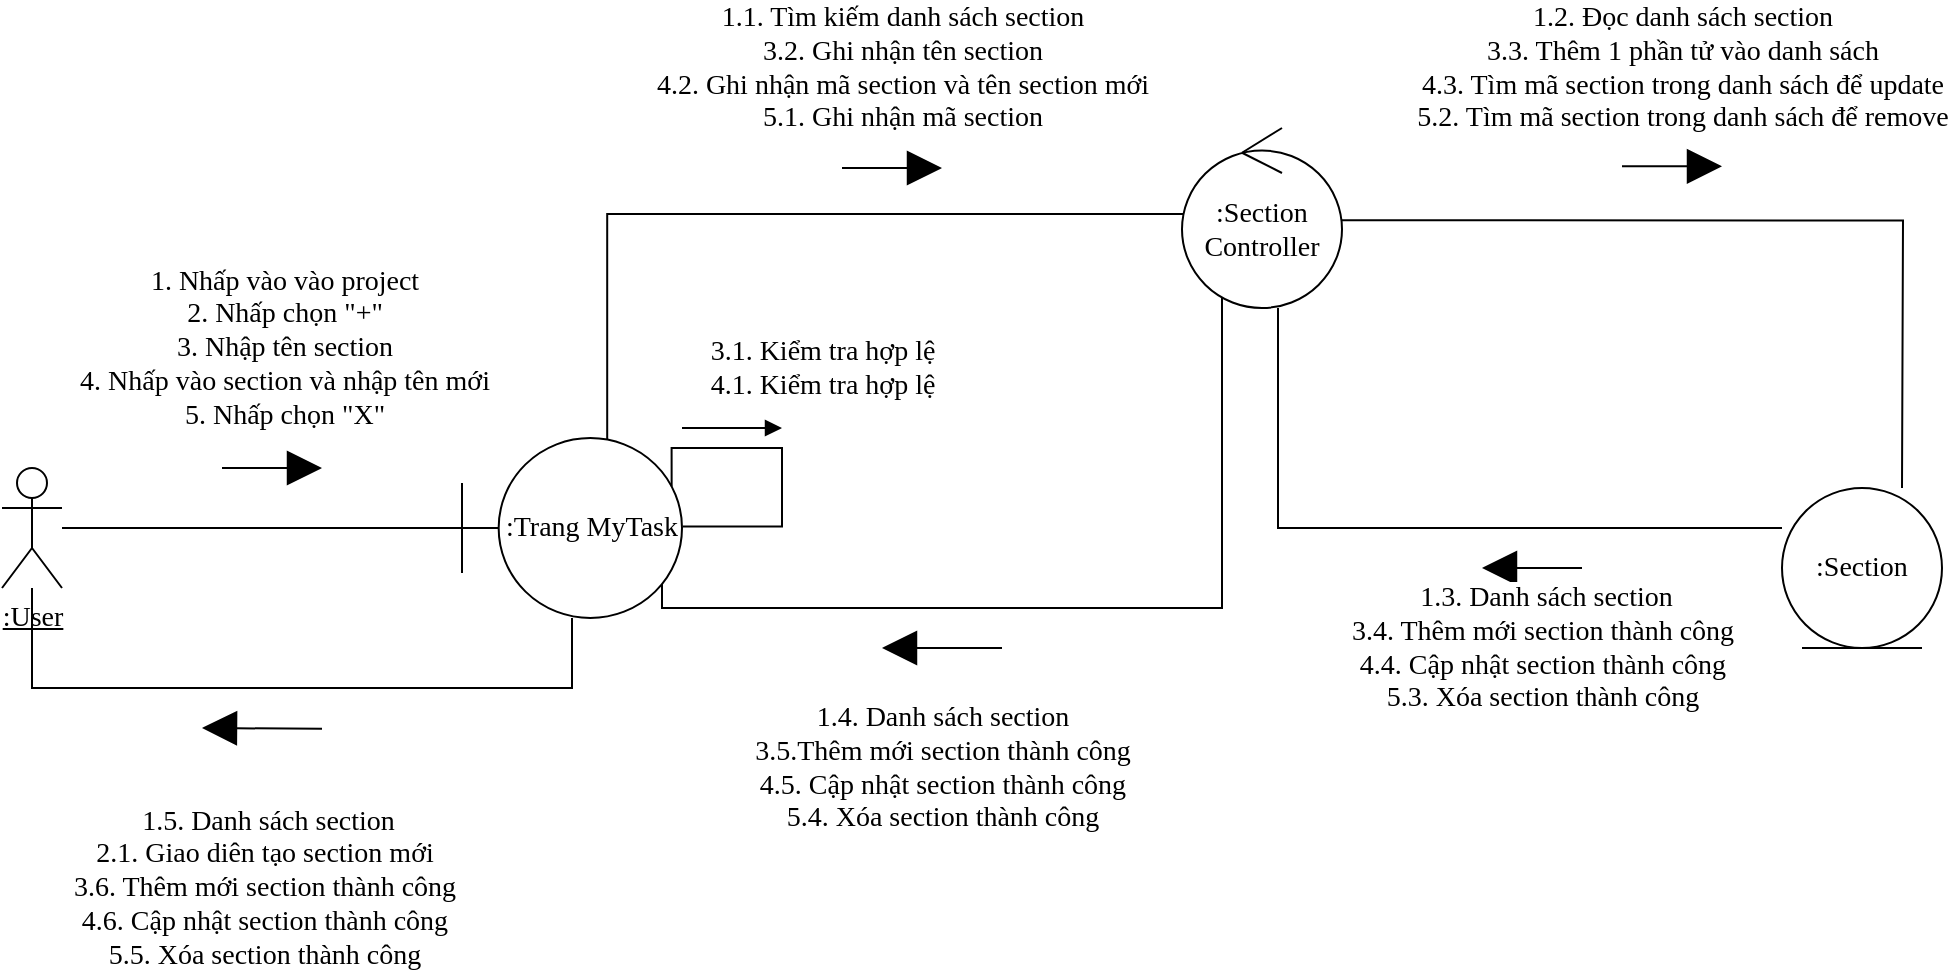 <mxfile version="13.10.0" type="device"><diagram id="gN7cJ0xqfNxXUQesok_4" name="Page-1"><mxGraphModel dx="970" dy="505" grid="1" gridSize="10" guides="1" tooltips="1" connect="1" arrows="1" fold="1" page="1" pageScale="1" pageWidth="827" pageHeight="1169" math="0" shadow="0"><root><mxCell id="0"/><mxCell id="1" parent="0"/><mxCell id="2NcubvFn7WeUfEfRV-Qo-1" style="endArrow=none;html=1;fontSize=14;fontFamily=Verdana;" parent="1" source="2NcubvFn7WeUfEfRV-Qo-2" target="2NcubvFn7WeUfEfRV-Qo-8" edge="1"><mxGeometry relative="1" as="geometry"/></mxCell><mxCell id="2NcubvFn7WeUfEfRV-Qo-2" value="&lt;u style=&quot;font-size: 14px;&quot;&gt;:User&lt;/u&gt;" style="shape=umlActor;verticalLabelPosition=bottom;verticalAlign=top;html=1;fontSize=14;fontFamily=Verdana;" parent="1" vertex="1"><mxGeometry x="10" y="330" width="30" height="60" as="geometry"/></mxCell><mxCell id="2NcubvFn7WeUfEfRV-Qo-3" style="edgeStyle=orthogonalEdgeStyle;rounded=0;orthogonalLoop=1;jettySize=auto;html=1;endArrow=none;endFill=0;fontSize=14;exitX=1;exitY=0.513;exitDx=0;exitDy=0;exitPerimeter=0;fontFamily=Verdana;" parent="1" source="t5RF0zzSnACqFSYiZJhb-1" edge="1"><mxGeometry relative="1" as="geometry"><mxPoint x="690" y="200" as="sourcePoint"/><mxPoint x="960" y="340" as="targetPoint"/></mxGeometry></mxCell><mxCell id="2NcubvFn7WeUfEfRV-Qo-4" style="edgeStyle=orthogonalEdgeStyle;rounded=0;orthogonalLoop=1;jettySize=auto;html=1;entryX=0.882;entryY=0.836;entryDx=0;entryDy=0;endArrow=none;endFill=0;fontSize=14;entryPerimeter=0;fontFamily=Verdana;" parent="1" target="2NcubvFn7WeUfEfRV-Qo-8" edge="1"><mxGeometry relative="1" as="geometry"><Array as="points"><mxPoint x="620" y="400"/><mxPoint x="340" y="400"/><mxPoint x="340" y="383"/><mxPoint x="337" y="383"/></Array><mxPoint x="620" y="240" as="sourcePoint"/></mxGeometry></mxCell><mxCell id="2NcubvFn7WeUfEfRV-Qo-6" style="edgeStyle=orthogonalEdgeStyle;rounded=0;orthogonalLoop=1;jettySize=auto;html=1;entryX=0.014;entryY=0.563;entryDx=0;entryDy=0;entryPerimeter=0;endArrow=none;endFill=0;fontSize=14;exitX=0.66;exitY=0.022;exitDx=0;exitDy=0;exitPerimeter=0;fontFamily=Verdana;" parent="1" source="2NcubvFn7WeUfEfRV-Qo-8" target="t5RF0zzSnACqFSYiZJhb-1" edge="1"><mxGeometry relative="1" as="geometry"><Array as="points"><mxPoint x="313" y="203"/><mxPoint x="601" y="203"/></Array><mxPoint x="570.12" y="202.72" as="targetPoint"/></mxGeometry></mxCell><mxCell id="2NcubvFn7WeUfEfRV-Qo-7" style="edgeStyle=orthogonalEdgeStyle;rounded=0;orthogonalLoop=1;jettySize=auto;html=1;endArrow=none;endFill=0;fontSize=14;fontFamily=Verdana;" parent="1" source="2NcubvFn7WeUfEfRV-Qo-8" target="2NcubvFn7WeUfEfRV-Qo-2" edge="1"><mxGeometry relative="1" as="geometry"><Array as="points"><mxPoint x="295" y="440"/><mxPoint x="25" y="440"/></Array></mxGeometry></mxCell><mxCell id="2NcubvFn7WeUfEfRV-Qo-8" value="&lt;span style=&quot;font-size: 14px;&quot;&gt;:Trang MyTask&lt;/span&gt;" style="shape=umlBoundary;whiteSpace=wrap;html=1;fontSize=14;fontFamily=Verdana;" parent="1" vertex="1"><mxGeometry x="240" y="315" width="110" height="90" as="geometry"/></mxCell><mxCell id="2NcubvFn7WeUfEfRV-Qo-9" style="edgeStyle=orthogonalEdgeStyle;rounded=0;orthogonalLoop=1;jettySize=auto;html=1;endArrow=none;endFill=0;fontSize=14;fontFamily=Verdana;" parent="1" edge="1"><mxGeometry relative="1" as="geometry"><mxPoint x="648" y="250" as="targetPoint"/><Array as="points"><mxPoint x="648" y="360"/></Array><mxPoint x="900" y="360" as="sourcePoint"/></mxGeometry></mxCell><mxCell id="2NcubvFn7WeUfEfRV-Qo-11" value="" style="endArrow=block;html=1;fontSize=14;endFill=1;endSize=15;fontFamily=Verdana;" parent="1" edge="1"><mxGeometry width="50" height="50" relative="1" as="geometry"><mxPoint x="120" y="330" as="sourcePoint"/><mxPoint x="170" y="330" as="targetPoint"/></mxGeometry></mxCell><mxCell id="2NcubvFn7WeUfEfRV-Qo-12" value="&lt;font style=&quot;font-size: 14px;&quot;&gt;&lt;font style=&quot;font-size: 14px;&quot;&gt;&lt;font style=&quot;font-size: 14px;&quot;&gt;&lt;span style=&quot;font-size: 14px;&quot;&gt;1. Nhấp vào vào project&lt;br style=&quot;font-size: 14px;&quot;&gt;&lt;/span&gt;&lt;/font&gt;&lt;/font&gt;&lt;/font&gt;&lt;span style=&quot;font-size: 14px;&quot;&gt;2. Nhấp chọn &quot;+&quot;&lt;br style=&quot;font-size: 14px;&quot;&gt;3. Nhập tên section&lt;br style=&quot;font-size: 14px;&quot;&gt;4. Nhấp vào section và nhập tên mới&lt;br style=&quot;font-size: 14px;&quot;&gt;5. Nhấp chọn &quot;X&quot;&lt;br style=&quot;font-size: 14px;&quot;&gt;&lt;/span&gt;" style="edgeLabel;html=1;align=center;verticalAlign=middle;resizable=0;points=[];fontSize=14;fontFamily=Verdana;" parent="2NcubvFn7WeUfEfRV-Qo-11" vertex="1" connectable="0"><mxGeometry x="-0.42" y="-1" relative="1" as="geometry"><mxPoint x="15.83" y="-61" as="offset"/></mxGeometry></mxCell><mxCell id="2NcubvFn7WeUfEfRV-Qo-13" value="&lt;font style=&quot;font-size: 14px&quot;&gt;&lt;span style=&quot;font-size: 14px&quot;&gt;1.2. Đọc danh sách section&lt;br style=&quot;font-size: 14px&quot;&gt;&lt;/span&gt;&lt;/font&gt;&lt;span style=&quot;font-size: 14px&quot;&gt;3.3. Thêm 1 phần tử vào danh sách&lt;br style=&quot;font-size: 14px&quot;&gt;4.3. Tìm mã section trong danh sách để update&lt;br style=&quot;font-size: 14px&quot;&gt;5.2. Tìm mã section trong danh sách để remove&lt;br style=&quot;font-size: 14px&quot;&gt;&lt;/span&gt;" style="endArrow=block;html=1;fontSize=14;endFill=1;endSize=15;fontFamily=Verdana;" parent="1" edge="1"><mxGeometry x="0.2" y="49" width="50" height="50" relative="1" as="geometry"><mxPoint x="820" y="179.17" as="sourcePoint"/><mxPoint x="870" y="179.17" as="targetPoint"/><mxPoint as="offset"/></mxGeometry></mxCell><mxCell id="2NcubvFn7WeUfEfRV-Qo-14" value="&lt;div style=&quot;font-size: 14px;&quot;&gt;&lt;span style=&quot;font-size: 14px;&quot;&gt;&lt;font style=&quot;font-size: 14px;&quot;&gt;1.1. Tìm kiếm danh sách section&lt;/font&gt;&lt;/span&gt;&lt;/div&gt;&lt;span style=&quot;font-size: 14px;&quot;&gt;3.2. Ghi nhận tên section&lt;br style=&quot;font-size: 14px;&quot;&gt;4.2. Ghi nhận mã section và tên section mới&lt;br style=&quot;font-size: 14px;&quot;&gt;5.1. Ghi nhận mã section&lt;br style=&quot;font-size: 14px;&quot;&gt;&lt;/span&gt;" style="endArrow=block;html=1;fontSize=14;align=center;endFill=1;endSize=15;fontFamily=Verdana;" parent="1" edge="1"><mxGeometry x="0.2" y="50" width="50" height="50" relative="1" as="geometry"><mxPoint x="430" y="180" as="sourcePoint"/><mxPoint x="480" y="180" as="targetPoint"/><Array as="points"><mxPoint x="470" y="180"/></Array><mxPoint as="offset"/></mxGeometry></mxCell><mxCell id="2NcubvFn7WeUfEfRV-Qo-15" value="&lt;div style=&quot;font-size: 14px&quot;&gt;&lt;span style=&quot;font-size: 14px&quot;&gt;&amp;nbsp;1.3. Danh sách section&lt;br style=&quot;font-size: 14px&quot;&gt;&lt;/span&gt;&lt;/div&gt;&lt;div style=&quot;font-size: 14px&quot;&gt;3.4. Thêm mới section thành công&lt;/div&gt;&lt;div style=&quot;font-size: 14px&quot;&gt;4.4. Cập nhật section thành công&lt;br style=&quot;font-size: 14px&quot;&gt;&lt;span style=&quot;font-size: 14px&quot;&gt;&lt;/span&gt;&lt;/div&gt;&lt;div style=&quot;font-size: 14px&quot;&gt;&lt;span style=&quot;font-size: 14px&quot;&gt;&lt;/span&gt;&lt;/div&gt;&lt;span style=&quot;font-size: 14px&quot;&gt;5.3. Xóa section thành công&lt;br style=&quot;font-size: 14px&quot;&gt;&lt;/span&gt;" style="endArrow=block;html=1;fontSize=14;endFill=1;endSize=15;fontFamily=Verdana;" parent="1" edge="1"><mxGeometry x="-0.2" y="40" width="50" height="50" relative="1" as="geometry"><mxPoint x="800" y="380" as="sourcePoint"/><mxPoint x="750" y="380" as="targetPoint"/><mxPoint as="offset"/></mxGeometry></mxCell><mxCell id="2NcubvFn7WeUfEfRV-Qo-16" value="&lt;font style=&quot;font-size: 14px&quot;&gt;&lt;span style=&quot;font-size: 14px&quot;&gt;&lt;font style=&quot;font-size: 14px&quot;&gt;1.4. Danh sách section&lt;br style=&quot;font-size: 14px&quot;&gt;&lt;/font&gt;&lt;/span&gt;&lt;/font&gt;&lt;span style=&quot;font-size: 14px&quot;&gt;&lt;font style=&quot;font-size: 14px&quot;&gt;3.5.&lt;/font&gt;&lt;/span&gt;&lt;span style=&quot;font-size: 14px&quot;&gt;&lt;font style=&quot;font-size: 14px&quot;&gt;Thêm mới section thành công&lt;/font&gt;&lt;/span&gt;&lt;div style=&quot;font-size: 14px&quot;&gt;&lt;span style=&quot;font-size: 14px&quot;&gt;&lt;font style=&quot;font-size: 14px&quot;&gt;4.5. &lt;/font&gt;&lt;/span&gt;&lt;span style=&quot;font-size: 14px&quot;&gt;&lt;font style=&quot;font-size: 14px&quot;&gt;Cập nhật section thành công&lt;/font&gt;&lt;/span&gt;&lt;/div&gt;&lt;div style=&quot;font-size: 14px&quot;&gt;&lt;span style=&quot;font-size: 14px&quot;&gt;&lt;/span&gt;&lt;/div&gt;&lt;span style=&quot;font-size: 14px&quot;&gt;&lt;font style=&quot;font-size: 14px&quot;&gt;5.4. &lt;/font&gt;&lt;/span&gt;&lt;span style=&quot;font-size: 14px&quot;&gt;&lt;font style=&quot;font-size: 14px&quot;&gt;&lt;span style=&quot;font-size: 14px&quot;&gt;Xóa section thành công&lt;/span&gt;&lt;/font&gt;&lt;/span&gt;" style="endArrow=block;html=1;fontSize=14;endFill=1;jumpSize=7;sourcePerimeterSpacing=2;endSize=15;fontFamily=Verdana;" parent="1" edge="1"><mxGeometry y="60" width="50" height="50" relative="1" as="geometry"><mxPoint x="510" y="420" as="sourcePoint"/><mxPoint x="450" y="420" as="targetPoint"/><Array as="points"/><mxPoint as="offset"/></mxGeometry></mxCell><mxCell id="2NcubvFn7WeUfEfRV-Qo-17" value="" style="endArrow=block;html=1;fontSize=14;endFill=1;endSize=15;fontFamily=Verdana;" parent="1" edge="1"><mxGeometry width="50" height="50" relative="1" as="geometry"><mxPoint x="170" y="460.42" as="sourcePoint"/><mxPoint x="110" y="460" as="targetPoint"/><Array as="points"/></mxGeometry></mxCell><mxCell id="2NcubvFn7WeUfEfRV-Qo-18" value="&lt;font style=&quot;font-size: 14px;&quot;&gt;&lt;font style=&quot;font-size: 14px;&quot;&gt;&lt;font style=&quot;font-size: 14px;&quot;&gt;&lt;span style=&quot;font-size: 14px;&quot;&gt;&amp;nbsp;1.5. Danh sách section&lt;br style=&quot;font-size: 14px;&quot;&gt;&lt;/span&gt;&lt;/font&gt;&lt;/font&gt;&lt;/font&gt;&lt;span style=&quot;font-size: 14px;&quot;&gt;2.1. Giao diên tạo section mới&lt;br style=&quot;font-size: 14px;&quot;&gt;3.6. &lt;/span&gt;&lt;span style=&quot;font-size: 14px;&quot;&gt;Thêm mới section thành công&lt;/span&gt;&lt;div style=&quot;font-size: 14px;&quot;&gt;&lt;span style=&quot;font-size: 14px;&quot;&gt;4.6. &lt;/span&gt;&lt;span style=&quot;font-size: 14px;&quot;&gt;Cập nhật section thành công&lt;/span&gt;&lt;/div&gt;&lt;div style=&quot;font-size: 14px;&quot;&gt;&lt;span style=&quot;font-size: 14px;&quot;&gt;&lt;/span&gt;&lt;/div&gt;&lt;span style=&quot;font-size: 14px;&quot;&gt;5.5. &lt;/span&gt;&lt;span style=&quot;font-size: 14px;&quot;&gt;&lt;span style=&quot;font-size: 14px;&quot;&gt;Xóa section thành công&lt;/span&gt;&lt;/span&gt;" style="edgeLabel;html=1;align=center;verticalAlign=middle;resizable=0;points=[];fontSize=14;fontFamily=Verdana;" parent="2NcubvFn7WeUfEfRV-Qo-17" vertex="1" connectable="0"><mxGeometry x="-0.409" relative="1" as="geometry"><mxPoint x="-12" y="79.71" as="offset"/></mxGeometry></mxCell><mxCell id="2NcubvFn7WeUfEfRV-Qo-19" style="edgeStyle=orthogonalEdgeStyle;rounded=0;orthogonalLoop=1;jettySize=auto;html=1;endArrow=none;endFill=0;fontSize=14;exitX=0.953;exitY=0.269;exitDx=0;exitDy=0;exitPerimeter=0;entryX=1.003;entryY=0.491;entryDx=0;entryDy=0;entryPerimeter=0;fontFamily=Verdana;" parent="1" source="2NcubvFn7WeUfEfRV-Qo-8" target="2NcubvFn7WeUfEfRV-Qo-8" edge="1"><mxGeometry relative="1" as="geometry"><Array as="points"><mxPoint x="345" y="320"/><mxPoint x="400" y="320"/><mxPoint x="400" y="359"/></Array></mxGeometry></mxCell><mxCell id="2NcubvFn7WeUfEfRV-Qo-20" value="&lt;font style=&quot;font-size: 14px;&quot;&gt;3.1. Kiểm tra hợp lệ&lt;br style=&quot;font-size: 14px;&quot;&gt;4.1. Kiểm tra hợp lệ&lt;br style=&quot;font-size: 14px;&quot;&gt;&lt;/font&gt;" style="endArrow=block;html=1;fontSize=14;align=center;endFill=1;fontFamily=Verdana;" parent="1" edge="1"><mxGeometry x="1" y="36" width="50" height="50" relative="1" as="geometry"><mxPoint x="350" y="310" as="sourcePoint"/><mxPoint x="400" y="310" as="targetPoint"/><Array as="points"/><mxPoint x="20" y="6" as="offset"/></mxGeometry></mxCell><mxCell id="t5RF0zzSnACqFSYiZJhb-1" value="&lt;div style=&quot;font-size: 14px;&quot;&gt;:Section&lt;/div&gt;&lt;div style=&quot;font-size: 14px;&quot;&gt;Controller&lt;br style=&quot;font-size: 14px;&quot;&gt;&lt;/div&gt;" style="ellipse;shape=umlControl;whiteSpace=wrap;html=1;fontFamily=Verdana;fontSize=14;" parent="1" vertex="1"><mxGeometry x="600" y="160" width="80" height="90" as="geometry"/></mxCell><mxCell id="t5RF0zzSnACqFSYiZJhb-2" value=":Section" style="ellipse;shape=umlEntity;whiteSpace=wrap;html=1;fontFamily=Verdana;fontSize=14;" parent="1" vertex="1"><mxGeometry x="900" y="340" width="80" height="80" as="geometry"/></mxCell></root></mxGraphModel></diagram></mxfile>